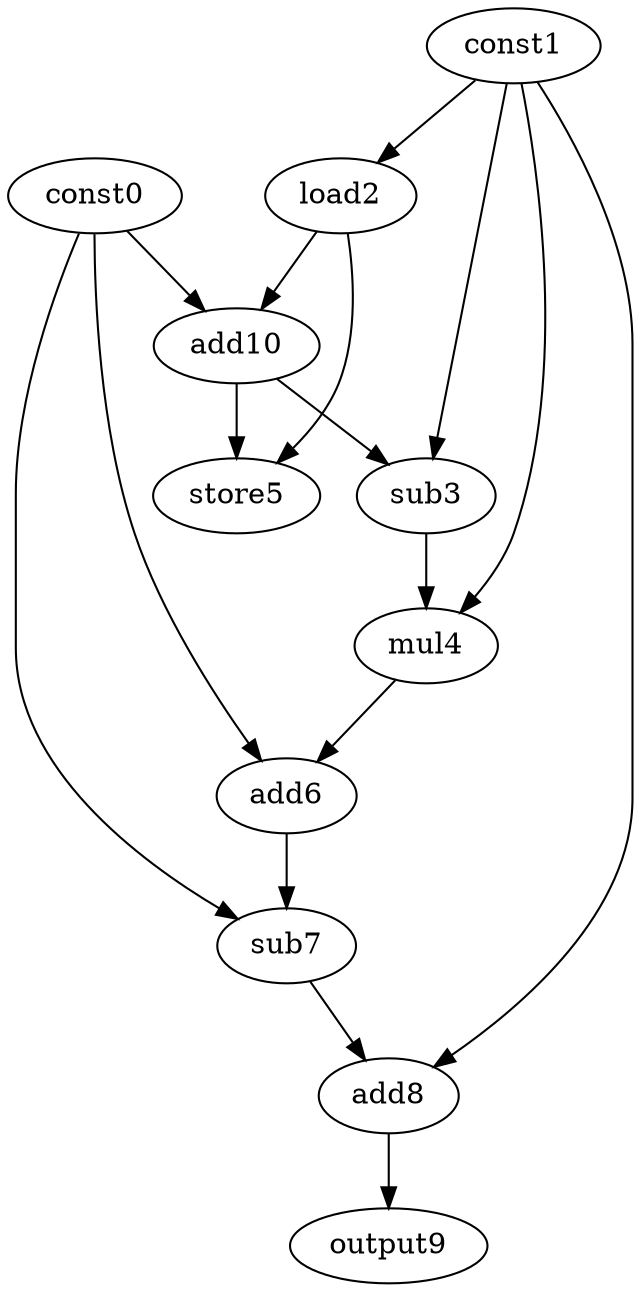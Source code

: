 digraph G { 
const0[opcode=const]; 
const1[opcode=const]; 
load2[opcode=load]; 
sub3[opcode=sub]; 
mul4[opcode=mul]; 
store5[opcode=store]; 
add6[opcode=add]; 
sub7[opcode=sub]; 
add8[opcode=add]; 
output9[opcode=output]; 
add10[opcode=add]; 
const1->load2[operand=0];
const0->add10[operand=0];
load2->add10[operand=1];
const1->sub3[operand=0];
add10->sub3[operand=1];
add10->store5[operand=0];
load2->store5[operand=1];
const1->mul4[operand=0];
sub3->mul4[operand=1];
const0->add6[operand=0];
mul4->add6[operand=1];
const0->sub7[operand=0];
add6->sub7[operand=1];
const1->add8[operand=0];
sub7->add8[operand=1];
add8->output9[operand=0];
}
